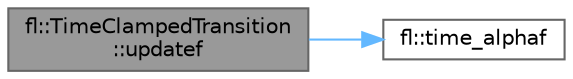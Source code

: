 digraph "fl::TimeClampedTransition::updatef"
{
 // INTERACTIVE_SVG=YES
 // LATEX_PDF_SIZE
  bgcolor="transparent";
  edge [fontname=Helvetica,fontsize=10,labelfontname=Helvetica,labelfontsize=10];
  node [fontname=Helvetica,fontsize=10,shape=box,height=0.2,width=0.4];
  rankdir="LR";
  Node1 [id="Node000001",label="fl::TimeClampedTransition\l::updatef",height=0.2,width=0.4,color="gray40", fillcolor="grey60", style="filled", fontcolor="black",tooltip=" "];
  Node1 -> Node2 [id="edge1_Node000001_Node000002",color="steelblue1",style="solid",tooltip=" "];
  Node2 [id="Node000002",label="fl::time_alphaf",height=0.2,width=0.4,color="grey40", fillcolor="white", style="filled",URL="$d4/d36/namespacefl_a32fe6c8d73bfb819df6f8a16185feabc.html#a32fe6c8d73bfb819df6f8a16185feabc",tooltip=" "];
}
